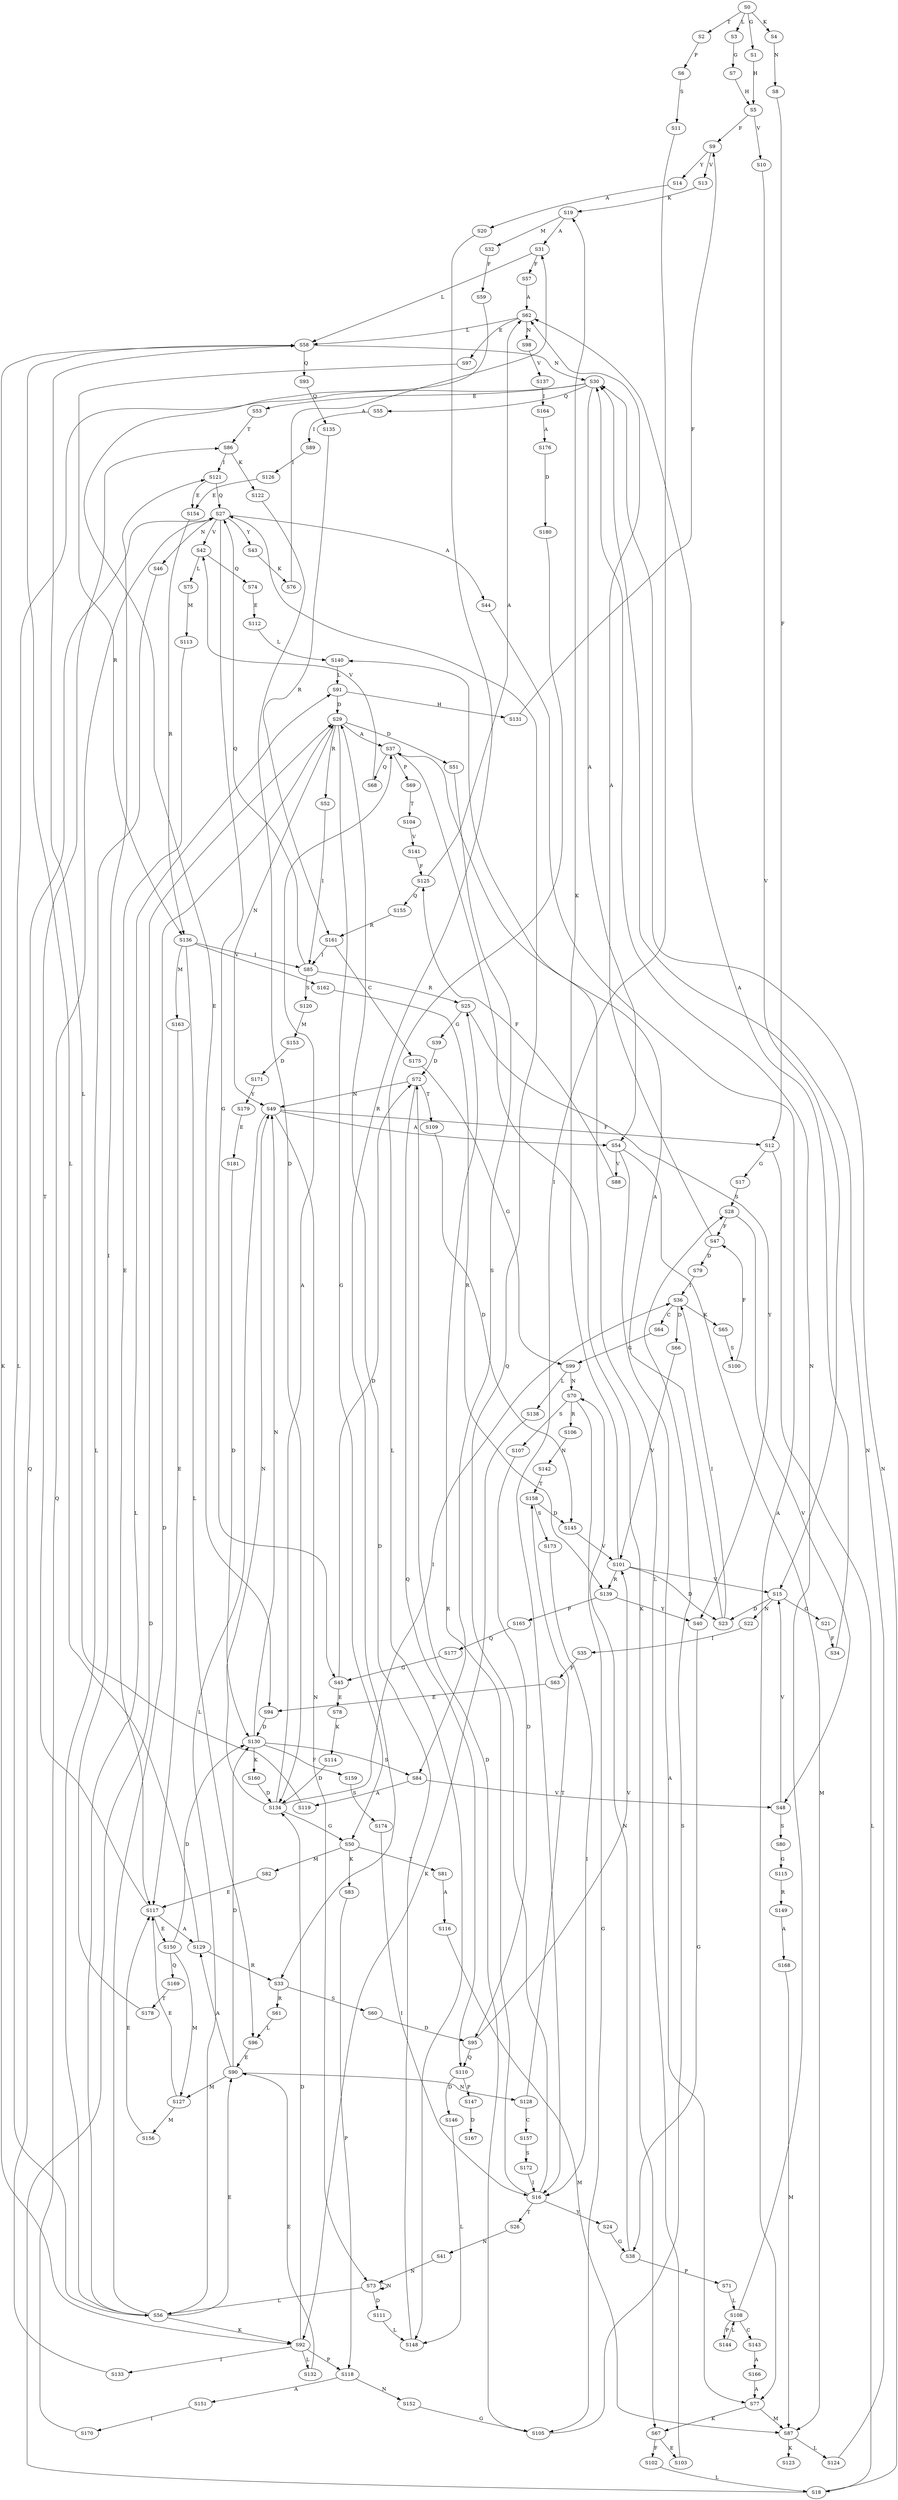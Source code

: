 strict digraph  {
	S0 -> S1 [ label = G ];
	S0 -> S2 [ label = T ];
	S0 -> S3 [ label = L ];
	S0 -> S4 [ label = K ];
	S1 -> S5 [ label = H ];
	S2 -> S6 [ label = P ];
	S3 -> S7 [ label = G ];
	S4 -> S8 [ label = N ];
	S5 -> S9 [ label = F ];
	S5 -> S10 [ label = V ];
	S6 -> S11 [ label = S ];
	S7 -> S5 [ label = H ];
	S8 -> S12 [ label = F ];
	S9 -> S13 [ label = V ];
	S9 -> S14 [ label = Y ];
	S10 -> S15 [ label = V ];
	S11 -> S16 [ label = I ];
	S12 -> S17 [ label = G ];
	S12 -> S18 [ label = L ];
	S13 -> S19 [ label = K ];
	S14 -> S20 [ label = A ];
	S15 -> S21 [ label = G ];
	S15 -> S22 [ label = N ];
	S15 -> S23 [ label = D ];
	S16 -> S24 [ label = Y ];
	S16 -> S25 [ label = R ];
	S16 -> S26 [ label = T ];
	S16 -> S27 [ label = Q ];
	S17 -> S28 [ label = S ];
	S18 -> S29 [ label = D ];
	S18 -> S30 [ label = N ];
	S19 -> S31 [ label = A ];
	S19 -> S32 [ label = M ];
	S20 -> S33 [ label = R ];
	S21 -> S34 [ label = F ];
	S22 -> S35 [ label = I ];
	S23 -> S36 [ label = I ];
	S23 -> S37 [ label = A ];
	S24 -> S38 [ label = G ];
	S25 -> S39 [ label = G ];
	S25 -> S40 [ label = Y ];
	S26 -> S41 [ label = N ];
	S27 -> S42 [ label = V ];
	S27 -> S43 [ label = Y ];
	S27 -> S44 [ label = A ];
	S27 -> S45 [ label = G ];
	S27 -> S46 [ label = N ];
	S28 -> S47 [ label = F ];
	S28 -> S48 [ label = V ];
	S29 -> S49 [ label = N ];
	S29 -> S50 [ label = G ];
	S29 -> S51 [ label = D ];
	S29 -> S52 [ label = R ];
	S29 -> S37 [ label = A ];
	S30 -> S53 [ label = E ];
	S30 -> S54 [ label = A ];
	S30 -> S55 [ label = Q ];
	S30 -> S56 [ label = L ];
	S31 -> S57 [ label = F ];
	S31 -> S58 [ label = L ];
	S32 -> S59 [ label = F ];
	S33 -> S60 [ label = S ];
	S33 -> S61 [ label = R ];
	S34 -> S62 [ label = A ];
	S35 -> S63 [ label = F ];
	S36 -> S64 [ label = C ];
	S36 -> S65 [ label = K ];
	S36 -> S66 [ label = D ];
	S37 -> S67 [ label = K ];
	S37 -> S68 [ label = Q ];
	S37 -> S69 [ label = P ];
	S38 -> S70 [ label = N ];
	S38 -> S71 [ label = P ];
	S39 -> S72 [ label = D ];
	S40 -> S38 [ label = G ];
	S41 -> S73 [ label = N ];
	S42 -> S74 [ label = Q ];
	S42 -> S75 [ label = L ];
	S43 -> S76 [ label = K ];
	S44 -> S77 [ label = A ];
	S45 -> S72 [ label = D ];
	S45 -> S78 [ label = E ];
	S46 -> S56 [ label = L ];
	S47 -> S62 [ label = A ];
	S47 -> S79 [ label = D ];
	S48 -> S80 [ label = S ];
	S48 -> S15 [ label = V ];
	S49 -> S56 [ label = L ];
	S49 -> S54 [ label = A ];
	S49 -> S73 [ label = N ];
	S49 -> S12 [ label = F ];
	S50 -> S81 [ label = T ];
	S50 -> S82 [ label = M ];
	S50 -> S83 [ label = K ];
	S51 -> S84 [ label = S ];
	S52 -> S85 [ label = I ];
	S53 -> S86 [ label = T ];
	S54 -> S87 [ label = M ];
	S54 -> S77 [ label = A ];
	S54 -> S88 [ label = V ];
	S55 -> S89 [ label = I ];
	S56 -> S90 [ label = E ];
	S56 -> S29 [ label = D ];
	S56 -> S91 [ label = L ];
	S56 -> S92 [ label = K ];
	S57 -> S62 [ label = A ];
	S58 -> S93 [ label = Q ];
	S58 -> S92 [ label = K ];
	S58 -> S30 [ label = N ];
	S59 -> S94 [ label = E ];
	S60 -> S95 [ label = D ];
	S61 -> S96 [ label = L ];
	S62 -> S97 [ label = E ];
	S62 -> S98 [ label = N ];
	S62 -> S58 [ label = L ];
	S63 -> S94 [ label = E ];
	S64 -> S99 [ label = G ];
	S65 -> S100 [ label = S ];
	S66 -> S101 [ label = V ];
	S67 -> S102 [ label = F ];
	S67 -> S103 [ label = E ];
	S68 -> S42 [ label = V ];
	S69 -> S104 [ label = T ];
	S70 -> S105 [ label = G ];
	S70 -> S106 [ label = R ];
	S70 -> S107 [ label = S ];
	S71 -> S108 [ label = L ];
	S72 -> S109 [ label = T ];
	S72 -> S110 [ label = Q ];
	S72 -> S49 [ label = N ];
	S73 -> S111 [ label = D ];
	S73 -> S73 [ label = N ];
	S73 -> S56 [ label = L ];
	S74 -> S112 [ label = E ];
	S75 -> S113 [ label = M ];
	S76 -> S31 [ label = A ];
	S77 -> S67 [ label = K ];
	S77 -> S87 [ label = M ];
	S78 -> S114 [ label = K ];
	S79 -> S36 [ label = I ];
	S80 -> S115 [ label = G ];
	S81 -> S116 [ label = A ];
	S82 -> S117 [ label = E ];
	S83 -> S118 [ label = P ];
	S84 -> S48 [ label = V ];
	S84 -> S119 [ label = A ];
	S85 -> S120 [ label = S ];
	S85 -> S27 [ label = Q ];
	S85 -> S25 [ label = R ];
	S86 -> S121 [ label = I ];
	S86 -> S122 [ label = K ];
	S87 -> S123 [ label = K ];
	S87 -> S124 [ label = L ];
	S88 -> S125 [ label = F ];
	S89 -> S126 [ label = I ];
	S90 -> S127 [ label = M ];
	S90 -> S128 [ label = N ];
	S90 -> S129 [ label = A ];
	S90 -> S130 [ label = D ];
	S91 -> S29 [ label = D ];
	S91 -> S131 [ label = H ];
	S92 -> S132 [ label = L ];
	S92 -> S133 [ label = I ];
	S92 -> S134 [ label = D ];
	S92 -> S118 [ label = P ];
	S93 -> S135 [ label = Q ];
	S94 -> S130 [ label = D ];
	S95 -> S101 [ label = V ];
	S95 -> S110 [ label = Q ];
	S96 -> S90 [ label = E ];
	S97 -> S136 [ label = R ];
	S98 -> S137 [ label = V ];
	S99 -> S70 [ label = N ];
	S99 -> S138 [ label = L ];
	S100 -> S47 [ label = F ];
	S101 -> S19 [ label = K ];
	S101 -> S15 [ label = V ];
	S101 -> S23 [ label = D ];
	S101 -> S139 [ label = R ];
	S102 -> S18 [ label = L ];
	S103 -> S140 [ label = L ];
	S104 -> S141 [ label = V ];
	S105 -> S72 [ label = D ];
	S105 -> S28 [ label = S ];
	S106 -> S142 [ label = N ];
	S107 -> S95 [ label = D ];
	S108 -> S143 [ label = C ];
	S108 -> S144 [ label = P ];
	S108 -> S30 [ label = N ];
	S109 -> S145 [ label = D ];
	S110 -> S146 [ label = D ];
	S110 -> S147 [ label = P ];
	S111 -> S148 [ label = L ];
	S112 -> S140 [ label = L ];
	S113 -> S117 [ label = E ];
	S114 -> S134 [ label = D ];
	S115 -> S149 [ label = R ];
	S116 -> S87 [ label = M ];
	S117 -> S150 [ label = E ];
	S117 -> S86 [ label = T ];
	S117 -> S129 [ label = A ];
	S118 -> S151 [ label = A ];
	S118 -> S152 [ label = N ];
	S119 -> S58 [ label = L ];
	S120 -> S153 [ label = M ];
	S121 -> S154 [ label = E ];
	S121 -> S27 [ label = Q ];
	S122 -> S134 [ label = D ];
	S124 -> S30 [ label = N ];
	S125 -> S155 [ label = Q ];
	S125 -> S62 [ label = A ];
	S126 -> S154 [ label = E ];
	S127 -> S156 [ label = M ];
	S127 -> S117 [ label = E ];
	S128 -> S157 [ label = C ];
	S128 -> S158 [ label = T ];
	S129 -> S58 [ label = L ];
	S129 -> S33 [ label = R ];
	S130 -> S84 [ label = S ];
	S130 -> S159 [ label = F ];
	S130 -> S49 [ label = N ];
	S130 -> S160 [ label = K ];
	S131 -> S9 [ label = F ];
	S132 -> S90 [ label = E ];
	S133 -> S27 [ label = Q ];
	S134 -> S36 [ label = I ];
	S134 -> S50 [ label = G ];
	S134 -> S49 [ label = N ];
	S134 -> S37 [ label = A ];
	S135 -> S161 [ label = R ];
	S136 -> S96 [ label = L ];
	S136 -> S162 [ label = V ];
	S136 -> S163 [ label = M ];
	S136 -> S85 [ label = I ];
	S137 -> S164 [ label = I ];
	S138 -> S92 [ label = K ];
	S139 -> S40 [ label = Y ];
	S139 -> S165 [ label = P ];
	S140 -> S91 [ label = L ];
	S141 -> S125 [ label = F ];
	S142 -> S158 [ label = T ];
	S143 -> S166 [ label = A ];
	S144 -> S108 [ label = L ];
	S145 -> S101 [ label = V ];
	S146 -> S148 [ label = L ];
	S147 -> S167 [ label = D ];
	S148 -> S29 [ label = D ];
	S149 -> S168 [ label = A ];
	S150 -> S130 [ label = D ];
	S150 -> S169 [ label = Q ];
	S150 -> S127 [ label = M ];
	S151 -> S170 [ label = I ];
	S152 -> S105 [ label = G ];
	S153 -> S171 [ label = D ];
	S154 -> S136 [ label = R ];
	S155 -> S161 [ label = R ];
	S156 -> S117 [ label = E ];
	S157 -> S172 [ label = S ];
	S158 -> S145 [ label = D ];
	S158 -> S173 [ label = S ];
	S159 -> S174 [ label = S ];
	S160 -> S134 [ label = D ];
	S161 -> S85 [ label = I ];
	S161 -> S175 [ label = C ];
	S162 -> S139 [ label = R ];
	S163 -> S117 [ label = E ];
	S164 -> S176 [ label = A ];
	S165 -> S177 [ label = Q ];
	S166 -> S77 [ label = A ];
	S168 -> S87 [ label = M ];
	S169 -> S178 [ label = T ];
	S170 -> S27 [ label = Q ];
	S171 -> S179 [ label = Y ];
	S172 -> S16 [ label = I ];
	S173 -> S16 [ label = I ];
	S174 -> S16 [ label = I ];
	S175 -> S99 [ label = G ];
	S176 -> S180 [ label = D ];
	S177 -> S45 [ label = G ];
	S178 -> S121 [ label = I ];
	S179 -> S181 [ label = E ];
	S180 -> S148 [ label = L ];
	S181 -> S130 [ label = D ];
}
